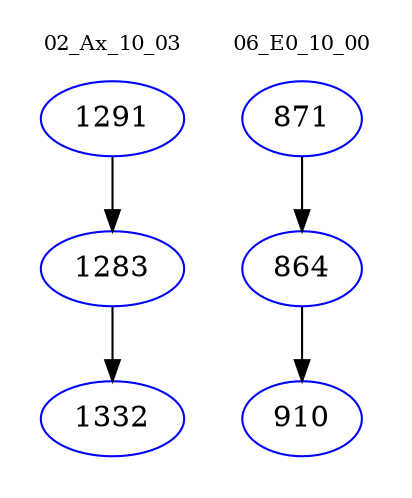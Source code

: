 digraph{
subgraph cluster_0 {
color = white
label = "02_Ax_10_03";
fontsize=10;
T0_1291 [label="1291", color="blue"]
T0_1291 -> T0_1283 [color="black"]
T0_1283 [label="1283", color="blue"]
T0_1283 -> T0_1332 [color="black"]
T0_1332 [label="1332", color="blue"]
}
subgraph cluster_1 {
color = white
label = "06_E0_10_00";
fontsize=10;
T1_871 [label="871", color="blue"]
T1_871 -> T1_864 [color="black"]
T1_864 [label="864", color="blue"]
T1_864 -> T1_910 [color="black"]
T1_910 [label="910", color="blue"]
}
}
